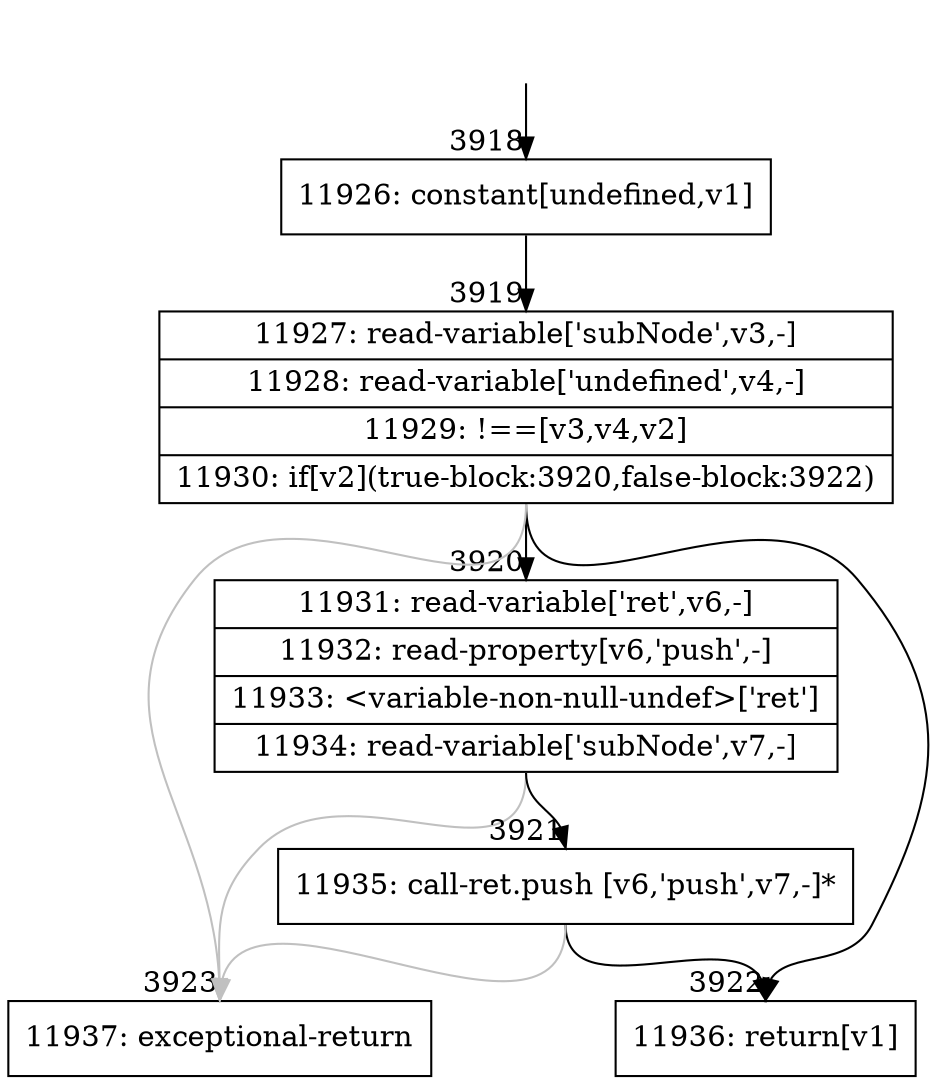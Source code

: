 digraph {
rankdir="TD"
BB_entry268[shape=none,label=""];
BB_entry268 -> BB3918 [tailport=s, headport=n, headlabel="    3918"]
BB3918 [shape=record label="{11926: constant[undefined,v1]}" ] 
BB3918 -> BB3919 [tailport=s, headport=n, headlabel="      3919"]
BB3919 [shape=record label="{11927: read-variable['subNode',v3,-]|11928: read-variable['undefined',v4,-]|11929: !==[v3,v4,v2]|11930: if[v2](true-block:3920,false-block:3922)}" ] 
BB3919 -> BB3920 [tailport=s, headport=n, headlabel="      3920"]
BB3919 -> BB3922 [tailport=s, headport=n, headlabel="      3922"]
BB3919 -> BB3923 [tailport=s, headport=n, color=gray, headlabel="      3923"]
BB3920 [shape=record label="{11931: read-variable['ret',v6,-]|11932: read-property[v6,'push',-]|11933: \<variable-non-null-undef\>['ret']|11934: read-variable['subNode',v7,-]}" ] 
BB3920 -> BB3921 [tailport=s, headport=n, headlabel="      3921"]
BB3920 -> BB3923 [tailport=s, headport=n, color=gray]
BB3921 [shape=record label="{11935: call-ret.push [v6,'push',v7,-]*}" ] 
BB3921 -> BB3922 [tailport=s, headport=n]
BB3921 -> BB3923 [tailport=s, headport=n, color=gray]
BB3922 [shape=record label="{11936: return[v1]}" ] 
BB3923 [shape=record label="{11937: exceptional-return}" ] 
//#$~ 5190
}

